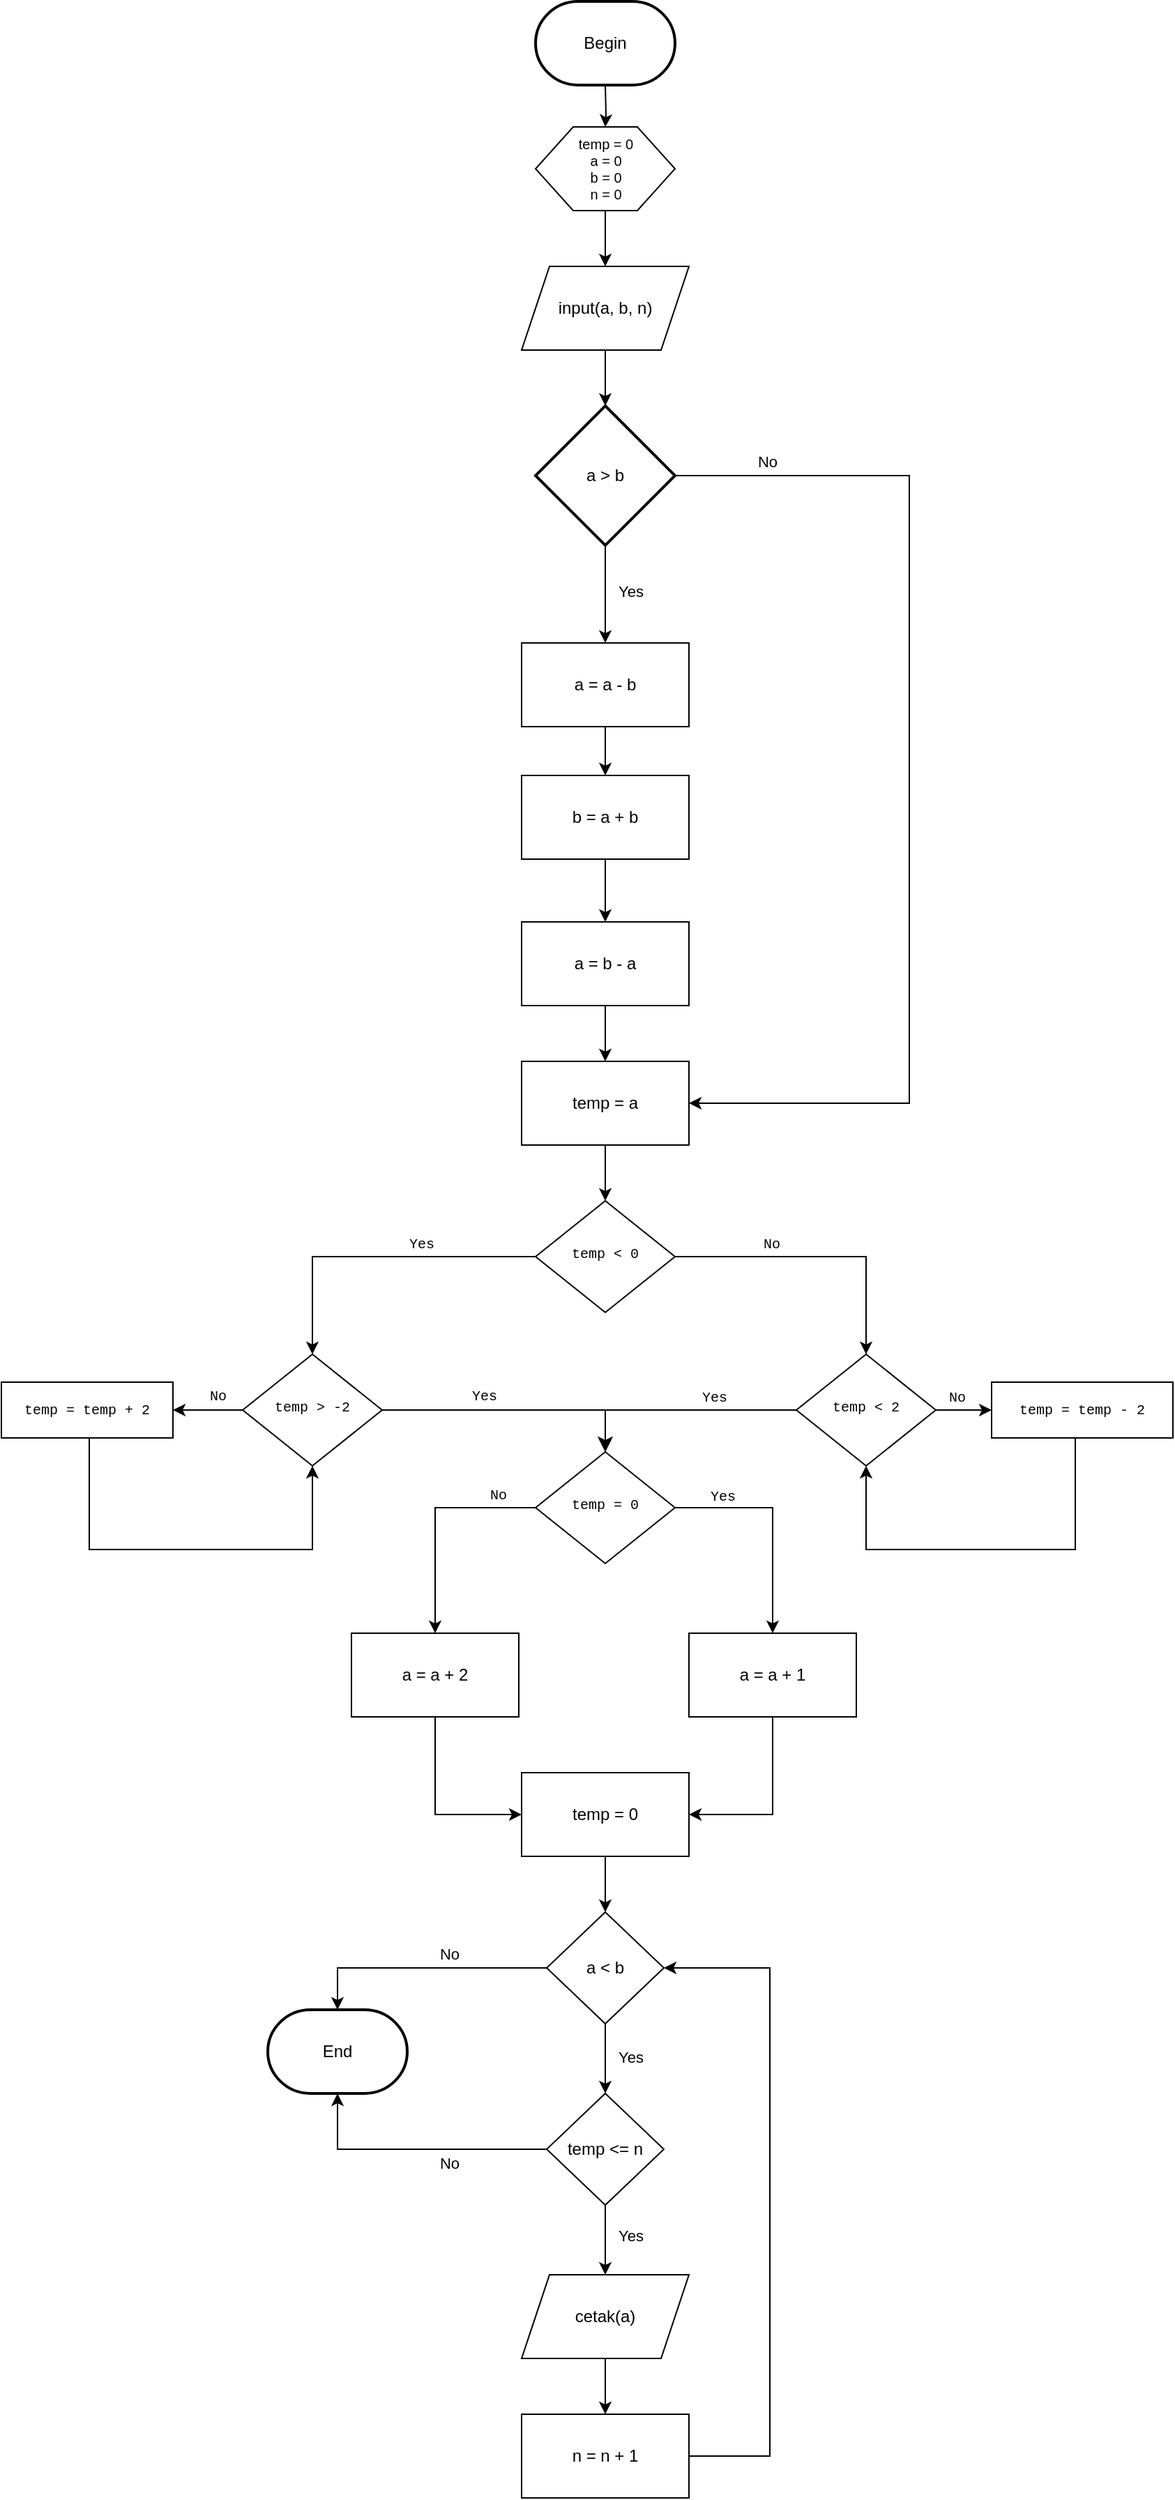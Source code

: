 <mxfile version="21.7.5" type="github">
  <diagram name="Page-1" id="A41Sm2gP48WwYxCH8jK3">
    <mxGraphModel dx="2100" dy="1354" grid="1" gridSize="10" guides="1" tooltips="1" connect="1" arrows="1" fold="1" page="1" pageScale="1" pageWidth="827" pageHeight="1169" math="0" shadow="0">
      <root>
        <mxCell id="0" />
        <mxCell id="1" parent="0" />
        <mxCell id="9rebO3kFmRryqbS-nXFS-4" style="edgeStyle=orthogonalEdgeStyle;rounded=0;orthogonalLoop=1;jettySize=auto;html=1;" edge="1" parent="1" target="9rebO3kFmRryqbS-nXFS-3">
          <mxGeometry relative="1" as="geometry">
            <mxPoint x="872" y="150" as="sourcePoint" />
          </mxGeometry>
        </mxCell>
        <mxCell id="9rebO3kFmRryqbS-nXFS-2" value="" style="verticalLabelPosition=bottom;verticalAlign=top;html=1;shape=hexagon;perimeter=hexagonPerimeter2;arcSize=6;size=0.27;" vertex="1" parent="1">
          <mxGeometry x="822" y="180" width="100" height="60" as="geometry" />
        </mxCell>
        <mxCell id="9rebO3kFmRryqbS-nXFS-11" style="edgeStyle=orthogonalEdgeStyle;rounded=0;orthogonalLoop=1;jettySize=auto;html=1;entryX=0.5;entryY=0;entryDx=0;entryDy=0;" edge="1" parent="1" source="9rebO3kFmRryqbS-nXFS-3" target="9rebO3kFmRryqbS-nXFS-5">
          <mxGeometry relative="1" as="geometry" />
        </mxCell>
        <mxCell id="9rebO3kFmRryqbS-nXFS-3" value="&lt;div style=&quot;font-size: 10px;&quot;&gt;&lt;font style=&quot;font-size: 10px;&quot;&gt;temp = 0&lt;/font&gt;&lt;/div&gt;&lt;div style=&quot;font-size: 10px;&quot;&gt;&lt;font style=&quot;font-size: 10px;&quot;&gt;a = 0&lt;/font&gt;&lt;/div&gt;&lt;div style=&quot;font-size: 10px;&quot;&gt;&lt;font style=&quot;font-size: 10px;&quot;&gt;b = 0&lt;/font&gt;&lt;/div&gt;&lt;div style=&quot;font-size: 10px;&quot;&gt;&lt;font style=&quot;font-size: 10px;&quot;&gt;n = 0&lt;font style=&quot;font-size: 10px;&quot;&gt;&lt;br&gt;&lt;/font&gt;&lt;/font&gt;&lt;/div&gt;" style="text;html=1;align=center;verticalAlign=middle;resizable=0;points=[];autosize=1;strokeColor=none;fillColor=none;" vertex="1" parent="1">
          <mxGeometry x="842" y="180" width="60" height="60" as="geometry" />
        </mxCell>
        <mxCell id="9rebO3kFmRryqbS-nXFS-48" style="edgeStyle=orthogonalEdgeStyle;rounded=0;orthogonalLoop=1;jettySize=auto;html=1;entryX=0.5;entryY=0;entryDx=0;entryDy=0;entryPerimeter=0;" edge="1" parent="1" source="9rebO3kFmRryqbS-nXFS-5" target="9rebO3kFmRryqbS-nXFS-47">
          <mxGeometry relative="1" as="geometry" />
        </mxCell>
        <mxCell id="9rebO3kFmRryqbS-nXFS-5" value="input(a, b, n)" style="shape=parallelogram;perimeter=parallelogramPerimeter;whiteSpace=wrap;html=1;fixedSize=1;" vertex="1" parent="1">
          <mxGeometry x="812" y="280" width="120" height="60" as="geometry" />
        </mxCell>
        <mxCell id="9rebO3kFmRryqbS-nXFS-52" style="edgeStyle=orthogonalEdgeStyle;rounded=0;orthogonalLoop=1;jettySize=auto;html=1;entryX=0.5;entryY=0;entryDx=0;entryDy=0;" edge="1" parent="1" source="9rebO3kFmRryqbS-nXFS-47" target="9rebO3kFmRryqbS-nXFS-49">
          <mxGeometry relative="1" as="geometry" />
        </mxCell>
        <mxCell id="9rebO3kFmRryqbS-nXFS-57" value="Yes" style="edgeLabel;html=1;align=center;verticalAlign=middle;resizable=0;points=[];" vertex="1" connectable="0" parent="9rebO3kFmRryqbS-nXFS-52">
          <mxGeometry x="-0.064" relative="1" as="geometry">
            <mxPoint x="18" as="offset" />
          </mxGeometry>
        </mxCell>
        <mxCell id="9rebO3kFmRryqbS-nXFS-130" style="edgeStyle=orthogonalEdgeStyle;rounded=0;orthogonalLoop=1;jettySize=auto;html=1;entryX=1;entryY=0.5;entryDx=0;entryDy=0;" edge="1" parent="1" source="9rebO3kFmRryqbS-nXFS-47" target="9rebO3kFmRryqbS-nXFS-134">
          <mxGeometry relative="1" as="geometry">
            <mxPoint x="1090" y="890" as="targetPoint" />
            <Array as="points">
              <mxPoint x="1090" y="430" />
              <mxPoint x="1090" y="880" />
            </Array>
          </mxGeometry>
        </mxCell>
        <mxCell id="9rebO3kFmRryqbS-nXFS-131" value="No" style="edgeLabel;html=1;align=center;verticalAlign=middle;resizable=0;points=[];" vertex="1" connectable="0" parent="9rebO3kFmRryqbS-nXFS-130">
          <mxGeometry x="-0.809" relative="1" as="geometry">
            <mxPoint x="-8" y="-10" as="offset" />
          </mxGeometry>
        </mxCell>
        <mxCell id="9rebO3kFmRryqbS-nXFS-47" value="a &amp;gt; b" style="strokeWidth=2;html=1;shape=mxgraph.flowchart.decision;whiteSpace=wrap;" vertex="1" parent="1">
          <mxGeometry x="822" y="380" width="100" height="100" as="geometry" />
        </mxCell>
        <mxCell id="9rebO3kFmRryqbS-nXFS-54" style="edgeStyle=orthogonalEdgeStyle;rounded=0;orthogonalLoop=1;jettySize=auto;html=1;entryX=0.5;entryY=0;entryDx=0;entryDy=0;" edge="1" parent="1" source="9rebO3kFmRryqbS-nXFS-49" target="9rebO3kFmRryqbS-nXFS-50">
          <mxGeometry relative="1" as="geometry" />
        </mxCell>
        <mxCell id="9rebO3kFmRryqbS-nXFS-49" value="a = a - b" style="rounded=0;whiteSpace=wrap;html=1;" vertex="1" parent="1">
          <mxGeometry x="812" y="550" width="120" height="60" as="geometry" />
        </mxCell>
        <mxCell id="9rebO3kFmRryqbS-nXFS-55" style="edgeStyle=orthogonalEdgeStyle;rounded=0;orthogonalLoop=1;jettySize=auto;html=1;entryX=0.5;entryY=0;entryDx=0;entryDy=0;" edge="1" parent="1" source="9rebO3kFmRryqbS-nXFS-50" target="9rebO3kFmRryqbS-nXFS-51">
          <mxGeometry relative="1" as="geometry" />
        </mxCell>
        <mxCell id="9rebO3kFmRryqbS-nXFS-50" value="b = a + b" style="rounded=0;whiteSpace=wrap;html=1;" vertex="1" parent="1">
          <mxGeometry x="812" y="645" width="120" height="60" as="geometry" />
        </mxCell>
        <mxCell id="9rebO3kFmRryqbS-nXFS-129" style="edgeStyle=orthogonalEdgeStyle;rounded=0;orthogonalLoop=1;jettySize=auto;html=1;entryX=0.5;entryY=0;entryDx=0;entryDy=0;" edge="1" parent="1" source="9rebO3kFmRryqbS-nXFS-51" target="9rebO3kFmRryqbS-nXFS-134">
          <mxGeometry relative="1" as="geometry">
            <mxPoint x="872" y="860" as="targetPoint" />
          </mxGeometry>
        </mxCell>
        <mxCell id="9rebO3kFmRryqbS-nXFS-51" value="a = b - a" style="rounded=0;whiteSpace=wrap;html=1;" vertex="1" parent="1">
          <mxGeometry x="812" y="750" width="120" height="60" as="geometry" />
        </mxCell>
        <mxCell id="9rebO3kFmRryqbS-nXFS-95" style="edgeStyle=orthogonalEdgeStyle;rounded=0;orthogonalLoop=1;jettySize=auto;html=1;entryX=0.5;entryY=0;entryDx=0;entryDy=0;fontFamily=Courier New;fontSize=10;" edge="1" parent="1" source="9rebO3kFmRryqbS-nXFS-99" target="9rebO3kFmRryqbS-nXFS-103">
          <mxGeometry relative="1" as="geometry" />
        </mxCell>
        <mxCell id="9rebO3kFmRryqbS-nXFS-96" value="&lt;font style=&quot;font-size: 10px;&quot; face=&quot;Courier New&quot;&gt;Yes&lt;/font&gt;" style="edgeLabel;html=1;align=center;verticalAlign=middle;resizable=0;points=[];" vertex="1" connectable="0" parent="9rebO3kFmRryqbS-nXFS-95">
          <mxGeometry x="-0.37" relative="1" as="geometry">
            <mxPoint x="-10" y="-10" as="offset" />
          </mxGeometry>
        </mxCell>
        <mxCell id="9rebO3kFmRryqbS-nXFS-97" style="edgeStyle=orthogonalEdgeStyle;rounded=0;orthogonalLoop=1;jettySize=auto;html=1;entryX=0.5;entryY=0;entryDx=0;entryDy=0;fontFamily=Courier New;fontSize=10;" edge="1" parent="1" source="9rebO3kFmRryqbS-nXFS-99" target="9rebO3kFmRryqbS-nXFS-124">
          <mxGeometry relative="1" as="geometry">
            <mxPoint x="1082" y="1040" as="targetPoint" />
          </mxGeometry>
        </mxCell>
        <mxCell id="9rebO3kFmRryqbS-nXFS-98" value="&lt;font style=&quot;font-size: 10px;&quot; face=&quot;Courier New&quot;&gt;No&lt;/font&gt;" style="edgeLabel;html=1;align=center;verticalAlign=middle;resizable=0;points=[];" vertex="1" connectable="0" parent="9rebO3kFmRryqbS-nXFS-97">
          <mxGeometry x="-0.336" y="-1" relative="1" as="geometry">
            <mxPoint y="-11" as="offset" />
          </mxGeometry>
        </mxCell>
        <mxCell id="9rebO3kFmRryqbS-nXFS-99" value="temp &amp;lt; 0" style="rhombus;whiteSpace=wrap;html=1;shadow=0;fontFamily=Courier New;fontSize=10;align=center;strokeWidth=1;spacing=6;spacingTop=-4;" vertex="1" parent="1">
          <mxGeometry x="822" y="950" width="100" height="80" as="geometry" />
        </mxCell>
        <mxCell id="9rebO3kFmRryqbS-nXFS-100" value="Yes" style="edgeStyle=orthogonalEdgeStyle;html=1;jettySize=auto;orthogonalLoop=1;fontSize=10;endArrow=classic;endFill=1;endSize=8;strokeWidth=1;shadow=0;labelBackgroundColor=none;fontFamily=Courier New;labelBorderColor=none;rounded=0;entryX=0.5;entryY=0;entryDx=0;entryDy=0;" edge="1" parent="1" source="9rebO3kFmRryqbS-nXFS-103" target="9rebO3kFmRryqbS-nXFS-110">
          <mxGeometry x="-0.234" y="10" relative="1" as="geometry">
            <mxPoint as="offset" />
            <mxPoint x="782" y="1100" as="targetPoint" />
          </mxGeometry>
        </mxCell>
        <mxCell id="9rebO3kFmRryqbS-nXFS-101" style="edgeStyle=orthogonalEdgeStyle;rounded=0;orthogonalLoop=1;jettySize=auto;html=1;entryX=1;entryY=0.5;entryDx=0;entryDy=0;fontFamily=Courier New;fontSize=10;" edge="1" parent="1" source="9rebO3kFmRryqbS-nXFS-103" target="9rebO3kFmRryqbS-nXFS-105">
          <mxGeometry relative="1" as="geometry" />
        </mxCell>
        <mxCell id="9rebO3kFmRryqbS-nXFS-102" value="&lt;div style=&quot;font-size: 10px;&quot;&gt;No&lt;/div&gt;" style="edgeLabel;html=1;align=center;verticalAlign=middle;resizable=0;points=[];fontSize=10;fontFamily=Courier New;" vertex="1" connectable="0" parent="9rebO3kFmRryqbS-nXFS-101">
          <mxGeometry x="-0.28" relative="1" as="geometry">
            <mxPoint y="-10" as="offset" />
          </mxGeometry>
        </mxCell>
        <mxCell id="9rebO3kFmRryqbS-nXFS-103" value="temp &amp;gt; -2" style="rhombus;whiteSpace=wrap;html=1;shadow=0;fontFamily=Courier New;fontSize=10;align=center;strokeWidth=1;spacing=6;spacingTop=-4;" vertex="1" parent="1">
          <mxGeometry x="612" y="1060" width="100" height="80" as="geometry" />
        </mxCell>
        <mxCell id="9rebO3kFmRryqbS-nXFS-104" style="edgeStyle=orthogonalEdgeStyle;rounded=0;orthogonalLoop=1;jettySize=auto;html=1;entryX=0.5;entryY=1;entryDx=0;entryDy=0;fontFamily=Courier New;fontSize=10;" edge="1" parent="1" source="9rebO3kFmRryqbS-nXFS-105" target="9rebO3kFmRryqbS-nXFS-103">
          <mxGeometry relative="1" as="geometry">
            <mxPoint x="502.0" y="1280" as="targetPoint" />
            <Array as="points">
              <mxPoint x="502" y="1200" />
              <mxPoint x="662" y="1200" />
            </Array>
          </mxGeometry>
        </mxCell>
        <mxCell id="9rebO3kFmRryqbS-nXFS-105" value="temp = temp + 2" style="rounded=1;whiteSpace=wrap;html=1;fontSize=10;glass=0;strokeWidth=1;shadow=0;fontFamily=Courier New;arcSize=0;" vertex="1" parent="1">
          <mxGeometry x="439" y="1080" width="123" height="40" as="geometry" />
        </mxCell>
        <mxCell id="9rebO3kFmRryqbS-nXFS-108" style="edgeStyle=orthogonalEdgeStyle;rounded=0;orthogonalLoop=1;jettySize=auto;html=1;entryX=0.5;entryY=0;entryDx=0;entryDy=0;fontFamily=Courier New;fontSize=10;" edge="1" parent="1" source="9rebO3kFmRryqbS-nXFS-110" target="9rebO3kFmRryqbS-nXFS-139">
          <mxGeometry relative="1" as="geometry">
            <mxPoint x="995.5" y="1260" as="targetPoint" />
          </mxGeometry>
        </mxCell>
        <mxCell id="9rebO3kFmRryqbS-nXFS-109" value="&lt;font style=&quot;font-size: 10px;&quot;&gt;Yes&lt;/font&gt;" style="edgeLabel;html=1;align=center;verticalAlign=middle;resizable=0;points=[];fontFamily=Courier New;fontSize=10;" vertex="1" connectable="0" parent="9rebO3kFmRryqbS-nXFS-108">
          <mxGeometry x="0.034" y="-1" relative="1" as="geometry">
            <mxPoint x="-35" y="-21" as="offset" />
          </mxGeometry>
        </mxCell>
        <mxCell id="9rebO3kFmRryqbS-nXFS-110" value="temp = 0" style="rhombus;whiteSpace=wrap;html=1;shadow=0;fontFamily=Courier New;fontSize=10;align=center;strokeWidth=1;spacing=6;spacingTop=-4;" vertex="1" parent="1">
          <mxGeometry x="822" y="1130" width="100" height="80" as="geometry" />
        </mxCell>
        <mxCell id="9rebO3kFmRryqbS-nXFS-118" style="edgeStyle=orthogonalEdgeStyle;rounded=0;orthogonalLoop=1;jettySize=auto;html=1;entryX=0.5;entryY=0;entryDx=0;entryDy=0;exitX=0;exitY=0.5;exitDx=0;exitDy=0;fontFamily=Courier New;fontSize=10;" edge="1" parent="1" source="9rebO3kFmRryqbS-nXFS-110" target="9rebO3kFmRryqbS-nXFS-138">
          <mxGeometry relative="1" as="geometry">
            <mxPoint x="669" y="1170" as="sourcePoint" />
            <mxPoint x="744.04" y="1260.28" as="targetPoint" />
          </mxGeometry>
        </mxCell>
        <mxCell id="9rebO3kFmRryqbS-nXFS-119" value="No" style="edgeLabel;html=1;align=center;verticalAlign=middle;resizable=0;points=[];fontFamily=Courier New;fontSize=10;" vertex="1" connectable="0" parent="9rebO3kFmRryqbS-nXFS-118">
          <mxGeometry x="0.034" y="-1" relative="1" as="geometry">
            <mxPoint x="46" y="-21" as="offset" />
          </mxGeometry>
        </mxCell>
        <mxCell id="9rebO3kFmRryqbS-nXFS-120" style="edgeStyle=orthogonalEdgeStyle;rounded=0;orthogonalLoop=1;jettySize=auto;html=1;entryX=0.5;entryY=0;entryDx=0;entryDy=0;" edge="1" parent="1" source="9rebO3kFmRryqbS-nXFS-124" target="9rebO3kFmRryqbS-nXFS-110">
          <mxGeometry relative="1" as="geometry" />
        </mxCell>
        <mxCell id="9rebO3kFmRryqbS-nXFS-121" value="&lt;font face=&quot;Courier New&quot; style=&quot;font-size: 10px;&quot;&gt;Yes&lt;/font&gt;" style="edgeLabel;html=1;align=center;verticalAlign=middle;resizable=0;points=[];" vertex="1" connectable="0" parent="9rebO3kFmRryqbS-nXFS-120">
          <mxGeometry x="-0.489" y="1" relative="1" as="geometry">
            <mxPoint x="-17" y="-11" as="offset" />
          </mxGeometry>
        </mxCell>
        <mxCell id="9rebO3kFmRryqbS-nXFS-122" style="edgeStyle=orthogonalEdgeStyle;rounded=0;orthogonalLoop=1;jettySize=auto;html=1;entryX=0;entryY=0.5;entryDx=0;entryDy=0;" edge="1" parent="1" source="9rebO3kFmRryqbS-nXFS-124" target="9rebO3kFmRryqbS-nXFS-128">
          <mxGeometry relative="1" as="geometry" />
        </mxCell>
        <mxCell id="9rebO3kFmRryqbS-nXFS-123" value="&lt;font style=&quot;font-size: 10px;&quot; face=&quot;Courier New&quot;&gt;No&lt;/font&gt;" style="edgeLabel;html=1;align=center;verticalAlign=middle;resizable=0;points=[];" vertex="1" connectable="0" parent="9rebO3kFmRryqbS-nXFS-122">
          <mxGeometry x="-0.26" y="-1" relative="1" as="geometry">
            <mxPoint y="-11" as="offset" />
          </mxGeometry>
        </mxCell>
        <mxCell id="9rebO3kFmRryqbS-nXFS-124" value="temp &amp;lt; 2" style="rhombus;whiteSpace=wrap;html=1;shadow=0;fontFamily=Courier New;fontSize=10;align=center;strokeWidth=1;spacing=6;spacingTop=-4;" vertex="1" parent="1">
          <mxGeometry x="1009" y="1060" width="100" height="80" as="geometry" />
        </mxCell>
        <mxCell id="9rebO3kFmRryqbS-nXFS-127" style="edgeStyle=orthogonalEdgeStyle;rounded=0;orthogonalLoop=1;jettySize=auto;html=1;entryX=0.5;entryY=1;entryDx=0;entryDy=0;" edge="1" parent="1" source="9rebO3kFmRryqbS-nXFS-128" target="9rebO3kFmRryqbS-nXFS-124">
          <mxGeometry relative="1" as="geometry">
            <Array as="points">
              <mxPoint x="1209" y="1200" />
              <mxPoint x="1059" y="1200" />
            </Array>
          </mxGeometry>
        </mxCell>
        <mxCell id="9rebO3kFmRryqbS-nXFS-128" value="temp = temp - 2" style="rounded=1;whiteSpace=wrap;html=1;fontSize=10;glass=0;strokeWidth=1;shadow=0;fontFamily=Courier New;arcSize=0;" vertex="1" parent="1">
          <mxGeometry x="1149" y="1080" width="130" height="40" as="geometry" />
        </mxCell>
        <mxCell id="9rebO3kFmRryqbS-nXFS-135" value="" style="edgeStyle=orthogonalEdgeStyle;rounded=0;orthogonalLoop=1;jettySize=auto;html=1;" edge="1" parent="1" source="9rebO3kFmRryqbS-nXFS-134" target="9rebO3kFmRryqbS-nXFS-99">
          <mxGeometry relative="1" as="geometry" />
        </mxCell>
        <mxCell id="9rebO3kFmRryqbS-nXFS-134" value="temp = a" style="rounded=0;whiteSpace=wrap;html=1;" vertex="1" parent="1">
          <mxGeometry x="812" y="850" width="120" height="60" as="geometry" />
        </mxCell>
        <mxCell id="9rebO3kFmRryqbS-nXFS-141" style="edgeStyle=orthogonalEdgeStyle;rounded=0;orthogonalLoop=1;jettySize=auto;html=1;entryX=0;entryY=0.5;entryDx=0;entryDy=0;" edge="1" parent="1" source="9rebO3kFmRryqbS-nXFS-138" target="9rebO3kFmRryqbS-nXFS-140">
          <mxGeometry relative="1" as="geometry">
            <Array as="points">
              <mxPoint x="750" y="1390" />
            </Array>
          </mxGeometry>
        </mxCell>
        <mxCell id="9rebO3kFmRryqbS-nXFS-138" value="a = a + 2" style="rounded=0;whiteSpace=wrap;html=1;" vertex="1" parent="1">
          <mxGeometry x="690" y="1260" width="120" height="60" as="geometry" />
        </mxCell>
        <mxCell id="9rebO3kFmRryqbS-nXFS-142" style="edgeStyle=orthogonalEdgeStyle;rounded=0;orthogonalLoop=1;jettySize=auto;html=1;entryX=1;entryY=0.5;entryDx=0;entryDy=0;" edge="1" parent="1" source="9rebO3kFmRryqbS-nXFS-139" target="9rebO3kFmRryqbS-nXFS-140">
          <mxGeometry relative="1" as="geometry" />
        </mxCell>
        <mxCell id="9rebO3kFmRryqbS-nXFS-139" value="a = a + 1" style="rounded=0;whiteSpace=wrap;html=1;" vertex="1" parent="1">
          <mxGeometry x="932" y="1260" width="120" height="60" as="geometry" />
        </mxCell>
        <mxCell id="9rebO3kFmRryqbS-nXFS-145" style="edgeStyle=orthogonalEdgeStyle;rounded=0;orthogonalLoop=1;jettySize=auto;html=1;" edge="1" parent="1" source="9rebO3kFmRryqbS-nXFS-140" target="9rebO3kFmRryqbS-nXFS-144">
          <mxGeometry relative="1" as="geometry" />
        </mxCell>
        <mxCell id="9rebO3kFmRryqbS-nXFS-140" value="temp = 0" style="rounded=0;whiteSpace=wrap;html=1;" vertex="1" parent="1">
          <mxGeometry x="812" y="1360" width="120" height="60" as="geometry" />
        </mxCell>
        <mxCell id="9rebO3kFmRryqbS-nXFS-152" value="" style="edgeStyle=orthogonalEdgeStyle;rounded=0;orthogonalLoop=1;jettySize=auto;html=1;entryX=0.5;entryY=0;entryDx=0;entryDy=0;" edge="1" parent="1" source="9rebO3kFmRryqbS-nXFS-144" target="9rebO3kFmRryqbS-nXFS-160">
          <mxGeometry relative="1" as="geometry" />
        </mxCell>
        <mxCell id="9rebO3kFmRryqbS-nXFS-153" value="Yes" style="edgeLabel;html=1;align=center;verticalAlign=middle;resizable=0;points=[];" vertex="1" connectable="0" parent="9rebO3kFmRryqbS-nXFS-152">
          <mxGeometry x="0.027" y="2" relative="1" as="geometry">
            <mxPoint x="16" y="-2" as="offset" />
          </mxGeometry>
        </mxCell>
        <mxCell id="9rebO3kFmRryqbS-nXFS-156" style="edgeStyle=orthogonalEdgeStyle;rounded=0;orthogonalLoop=1;jettySize=auto;html=1;entryX=0.5;entryY=0;entryDx=0;entryDy=0;entryPerimeter=0;" edge="1" parent="1" source="9rebO3kFmRryqbS-nXFS-144" target="9rebO3kFmRryqbS-nXFS-155">
          <mxGeometry relative="1" as="geometry">
            <Array as="points">
              <mxPoint x="680" y="1500" />
            </Array>
          </mxGeometry>
        </mxCell>
        <mxCell id="9rebO3kFmRryqbS-nXFS-158" value="No" style="edgeLabel;html=1;align=center;verticalAlign=middle;resizable=0;points=[];" vertex="1" connectable="0" parent="9rebO3kFmRryqbS-nXFS-156">
          <mxGeometry x="-0.075" y="-1" relative="1" as="geometry">
            <mxPoint x="13" y="-9" as="offset" />
          </mxGeometry>
        </mxCell>
        <mxCell id="9rebO3kFmRryqbS-nXFS-144" value="a &amp;lt; b" style="rhombus;whiteSpace=wrap;html=1;" vertex="1" parent="1">
          <mxGeometry x="830" y="1460" width="84" height="80" as="geometry" />
        </mxCell>
        <mxCell id="9rebO3kFmRryqbS-nXFS-150" style="edgeStyle=orthogonalEdgeStyle;rounded=0;orthogonalLoop=1;jettySize=auto;html=1;" edge="1" parent="1" source="9rebO3kFmRryqbS-nXFS-147" target="9rebO3kFmRryqbS-nXFS-149">
          <mxGeometry relative="1" as="geometry" />
        </mxCell>
        <mxCell id="9rebO3kFmRryqbS-nXFS-147" value="cetak(a)" style="shape=parallelogram;perimeter=parallelogramPerimeter;whiteSpace=wrap;html=1;fixedSize=1;" vertex="1" parent="1">
          <mxGeometry x="812" y="1720" width="120" height="60" as="geometry" />
        </mxCell>
        <mxCell id="9rebO3kFmRryqbS-nXFS-151" style="edgeStyle=orthogonalEdgeStyle;rounded=0;orthogonalLoop=1;jettySize=auto;html=1;entryX=1;entryY=0.5;entryDx=0;entryDy=0;exitX=1;exitY=0.5;exitDx=0;exitDy=0;" edge="1" parent="1" source="9rebO3kFmRryqbS-nXFS-149" target="9rebO3kFmRryqbS-nXFS-144">
          <mxGeometry relative="1" as="geometry">
            <Array as="points">
              <mxPoint x="990" y="1850" />
              <mxPoint x="990" y="1500" />
            </Array>
          </mxGeometry>
        </mxCell>
        <mxCell id="9rebO3kFmRryqbS-nXFS-149" value="n = n + 1" style="rounded=0;whiteSpace=wrap;html=1;" vertex="1" parent="1">
          <mxGeometry x="812" y="1820" width="120" height="60" as="geometry" />
        </mxCell>
        <mxCell id="9rebO3kFmRryqbS-nXFS-155" value="End" style="strokeWidth=2;html=1;shape=mxgraph.flowchart.terminator;whiteSpace=wrap;" vertex="1" parent="1">
          <mxGeometry x="630" y="1530" width="100" height="60" as="geometry" />
        </mxCell>
        <mxCell id="9rebO3kFmRryqbS-nXFS-157" value="Begin" style="strokeWidth=2;html=1;shape=mxgraph.flowchart.terminator;whiteSpace=wrap;" vertex="1" parent="1">
          <mxGeometry x="822" y="90" width="100" height="60" as="geometry" />
        </mxCell>
        <mxCell id="9rebO3kFmRryqbS-nXFS-161" style="edgeStyle=orthogonalEdgeStyle;rounded=0;orthogonalLoop=1;jettySize=auto;html=1;entryX=0.5;entryY=0;entryDx=0;entryDy=0;" edge="1" parent="1" source="9rebO3kFmRryqbS-nXFS-160" target="9rebO3kFmRryqbS-nXFS-147">
          <mxGeometry relative="1" as="geometry" />
        </mxCell>
        <mxCell id="9rebO3kFmRryqbS-nXFS-162" value="Yes" style="edgeLabel;html=1;align=center;verticalAlign=middle;resizable=0;points=[];" vertex="1" connectable="0" parent="9rebO3kFmRryqbS-nXFS-161">
          <mxGeometry x="-0.011" y="1" relative="1" as="geometry">
            <mxPoint x="17" y="-3" as="offset" />
          </mxGeometry>
        </mxCell>
        <mxCell id="9rebO3kFmRryqbS-nXFS-163" style="edgeStyle=orthogonalEdgeStyle;rounded=0;orthogonalLoop=1;jettySize=auto;html=1;entryX=0.5;entryY=1;entryDx=0;entryDy=0;entryPerimeter=0;" edge="1" parent="1" source="9rebO3kFmRryqbS-nXFS-160" target="9rebO3kFmRryqbS-nXFS-155">
          <mxGeometry relative="1" as="geometry" />
        </mxCell>
        <mxCell id="9rebO3kFmRryqbS-nXFS-164" value="No" style="edgeLabel;html=1;align=center;verticalAlign=middle;resizable=0;points=[];" vertex="1" connectable="0" parent="9rebO3kFmRryqbS-nXFS-163">
          <mxGeometry x="-0.464" y="1" relative="1" as="geometry">
            <mxPoint x="-19" y="9" as="offset" />
          </mxGeometry>
        </mxCell>
        <mxCell id="9rebO3kFmRryqbS-nXFS-160" value="temp &amp;lt;= n" style="rhombus;whiteSpace=wrap;html=1;" vertex="1" parent="1">
          <mxGeometry x="830" y="1590" width="84" height="80" as="geometry" />
        </mxCell>
      </root>
    </mxGraphModel>
  </diagram>
</mxfile>
